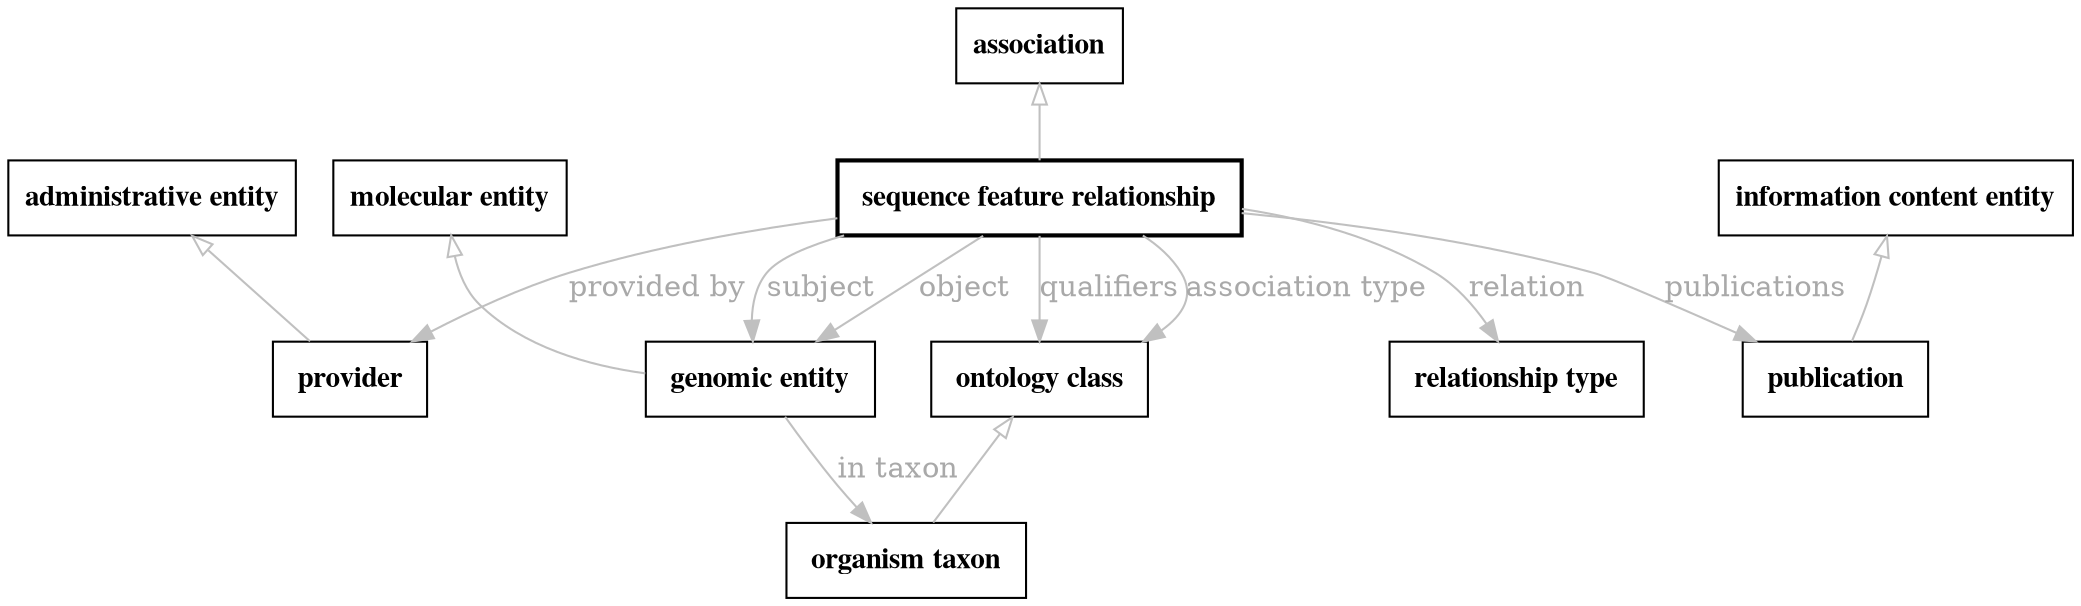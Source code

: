 // biolink model
digraph {
	graph [fontsize=32 penwidth=5]
	node [color=black fontname="times bold" shape=rectangle]
	edge [color=gray fontcolor=darkgray]
	"sequence feature relationship" [label=" sequence feature relationship " style=bold]
	association -> "sequence feature relationship" [label="" arrowtail=onormal dir=back]
	"sequence feature relationship" -> provider [label="provided by"]
	provider [label=" provider " style=solid]
	"administrative entity" -> provider [label="" arrowtail=onormal dir=back]
	"sequence feature relationship" -> publication [label=publications]
	publication [label=" publication " style=solid]
	"information content entity" -> publication [label="" arrowtail=onormal dir=back]
	"sequence feature relationship" -> "ontology class" [label=qualifiers]
	"ontology class" [label=" ontology class " style=solid]
	"sequence feature relationship" -> "genomic entity" [label=object]
	"genomic entity" [label=" genomic entity " style=solid]
	"molecular entity" -> "genomic entity" [label="" arrowtail=onormal dir=back]
	"genomic entity" -> "organism taxon" [label="in taxon"]
	"organism taxon" [label=" organism taxon " style=solid]
	"ontology class" -> "organism taxon" [label="" arrowtail=onormal dir=back]
	"sequence feature relationship" -> "relationship type" [label=relation]
	"relationship type" [label=" relationship type " style=solid]
	"sequence feature relationship" -> "genomic entity" [label=subject]
	"sequence feature relationship" -> "ontology class" [label="association type"]
}
